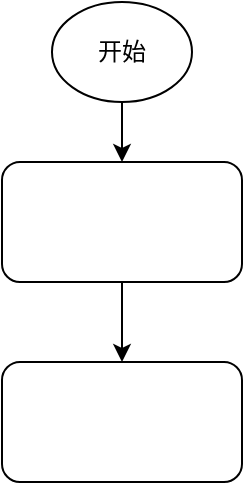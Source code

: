 <mxfile version="27.0.6">
  <diagram name="第 1 页" id="kTlSV3RhlPkoa34mjc7b">
    <mxGraphModel dx="2018" dy="1116" grid="1" gridSize="10" guides="1" tooltips="1" connect="1" arrows="1" fold="1" page="1" pageScale="1" pageWidth="827" pageHeight="1169" math="0" shadow="0">
      <root>
        <mxCell id="0" />
        <mxCell id="1" parent="0" />
        <mxCell id="T2vWgiH1zTQjgsDbBocM-6" value="" style="edgeStyle=orthogonalEdgeStyle;rounded=0;orthogonalLoop=1;jettySize=auto;html=1;" parent="1" source="T2vWgiH1zTQjgsDbBocM-2" target="T2vWgiH1zTQjgsDbBocM-5" edge="1">
          <mxGeometry relative="1" as="geometry" />
        </mxCell>
        <mxCell id="T2vWgiH1zTQjgsDbBocM-2" value="" style="rounded=1;whiteSpace=wrap;html=1;" parent="1" vertex="1">
          <mxGeometry x="300" y="240" width="120" height="60" as="geometry" />
        </mxCell>
        <mxCell id="T2vWgiH1zTQjgsDbBocM-4" value="" style="edgeStyle=orthogonalEdgeStyle;rounded=0;orthogonalLoop=1;jettySize=auto;html=1;" parent="1" source="T2vWgiH1zTQjgsDbBocM-3" target="T2vWgiH1zTQjgsDbBocM-2" edge="1">
          <mxGeometry relative="1" as="geometry" />
        </mxCell>
        <mxCell id="T2vWgiH1zTQjgsDbBocM-3" value="开始" style="ellipse;whiteSpace=wrap;html=1;" parent="1" vertex="1">
          <mxGeometry x="325" y="160" width="70" height="50" as="geometry" />
        </mxCell>
        <mxCell id="T2vWgiH1zTQjgsDbBocM-5" value="" style="rounded=1;whiteSpace=wrap;html=1;" parent="1" vertex="1">
          <mxGeometry x="300" y="340" width="120" height="60" as="geometry" />
        </mxCell>
      </root>
    </mxGraphModel>
  </diagram>
</mxfile>
